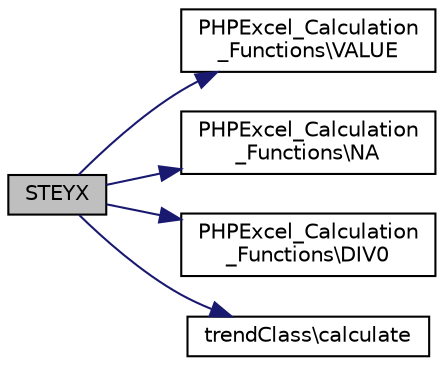 digraph "STEYX"
{
  edge [fontname="Helvetica",fontsize="10",labelfontname="Helvetica",labelfontsize="10"];
  node [fontname="Helvetica",fontsize="10",shape=record];
  rankdir="LR";
  Node360 [label="STEYX",height=0.2,width=0.4,color="black", fillcolor="grey75", style="filled", fontcolor="black"];
  Node360 -> Node361 [color="midnightblue",fontsize="10",style="solid",fontname="Helvetica"];
  Node361 [label="PHPExcel_Calculation\l_Functions\\VALUE",height=0.2,width=0.4,color="black", fillcolor="white", style="filled",URL="$class_p_h_p_excel___calculation___functions.html#a2cc495b625ec296fd11527f968a37698"];
  Node360 -> Node362 [color="midnightblue",fontsize="10",style="solid",fontname="Helvetica"];
  Node362 [label="PHPExcel_Calculation\l_Functions\\NA",height=0.2,width=0.4,color="black", fillcolor="white", style="filled",URL="$class_p_h_p_excel___calculation___functions.html#a48b30b27e546966a7a89d8e4946a2479"];
  Node360 -> Node363 [color="midnightblue",fontsize="10",style="solid",fontname="Helvetica"];
  Node363 [label="PHPExcel_Calculation\l_Functions\\DIV0",height=0.2,width=0.4,color="black", fillcolor="white", style="filled",URL="$class_p_h_p_excel___calculation___functions.html#afbbf614e7e549a2baf4a57ca1aa14b52"];
  Node360 -> Node364 [color="midnightblue",fontsize="10",style="solid",fontname="Helvetica"];
  Node364 [label="trendClass\\calculate",height=0.2,width=0.4,color="black", fillcolor="white", style="filled",URL="$classtrend_class.html#a855aeaa233467dc3cb191c60fb6db1d9"];
}
